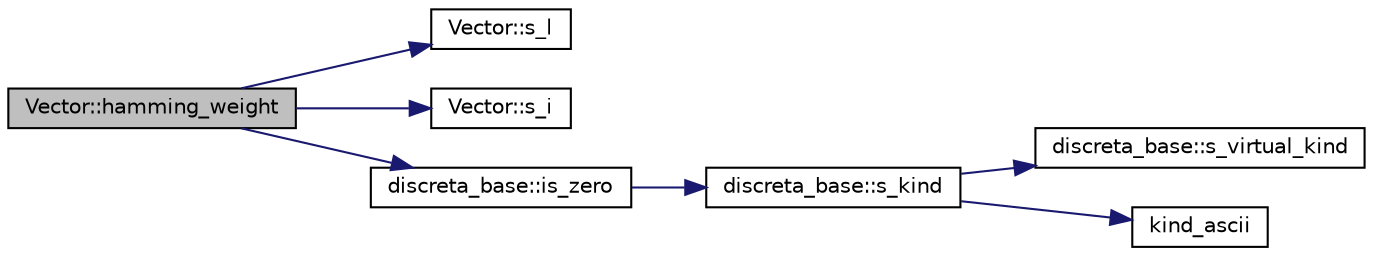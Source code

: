 digraph "Vector::hamming_weight"
{
  edge [fontname="Helvetica",fontsize="10",labelfontname="Helvetica",labelfontsize="10"];
  node [fontname="Helvetica",fontsize="10",shape=record];
  rankdir="LR";
  Node2059 [label="Vector::hamming_weight",height=0.2,width=0.4,color="black", fillcolor="grey75", style="filled", fontcolor="black"];
  Node2059 -> Node2060 [color="midnightblue",fontsize="10",style="solid",fontname="Helvetica"];
  Node2060 [label="Vector::s_l",height=0.2,width=0.4,color="black", fillcolor="white", style="filled",URL="$d5/db2/class_vector.html#ad2dc082288f858d22a528832289e0704"];
  Node2059 -> Node2061 [color="midnightblue",fontsize="10",style="solid",fontname="Helvetica"];
  Node2061 [label="Vector::s_i",height=0.2,width=0.4,color="black", fillcolor="white", style="filled",URL="$d5/db2/class_vector.html#a1c4fe1752523df8119f70dd550244871"];
  Node2059 -> Node2062 [color="midnightblue",fontsize="10",style="solid",fontname="Helvetica"];
  Node2062 [label="discreta_base::is_zero",height=0.2,width=0.4,color="black", fillcolor="white", style="filled",URL="$d7/d71/classdiscreta__base.html#ac75f6bdc1ba1b406e26cf921adfd9864"];
  Node2062 -> Node2063 [color="midnightblue",fontsize="10",style="solid",fontname="Helvetica"];
  Node2063 [label="discreta_base::s_kind",height=0.2,width=0.4,color="black", fillcolor="white", style="filled",URL="$d7/d71/classdiscreta__base.html#a8a830025c74adbbc3362418a7c2ba157"];
  Node2063 -> Node2064 [color="midnightblue",fontsize="10",style="solid",fontname="Helvetica"];
  Node2064 [label="discreta_base::s_virtual_kind",height=0.2,width=0.4,color="black", fillcolor="white", style="filled",URL="$d7/d71/classdiscreta__base.html#a52778a6d6943a468be083d0785d418fb"];
  Node2063 -> Node2065 [color="midnightblue",fontsize="10",style="solid",fontname="Helvetica"];
  Node2065 [label="kind_ascii",height=0.2,width=0.4,color="black", fillcolor="white", style="filled",URL="$d9/d60/discreta_8h.html#ad0ce825a9f29bc6cec27e1b64cfe27bf"];
}
